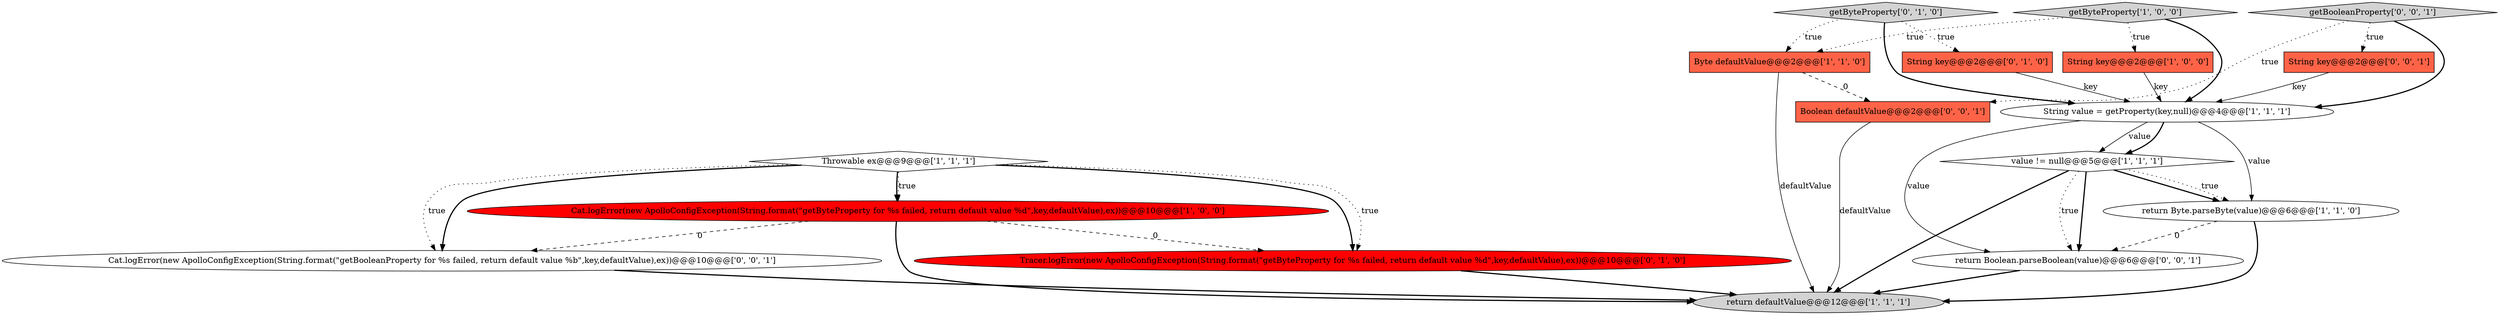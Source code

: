 digraph {
4 [style = filled, label = "Byte defaultValue@@@2@@@['1', '1', '0']", fillcolor = tomato, shape = box image = "AAA0AAABBB1BBB"];
5 [style = filled, label = "return defaultValue@@@12@@@['1', '1', '1']", fillcolor = lightgray, shape = ellipse image = "AAA0AAABBB1BBB"];
15 [style = filled, label = "getBooleanProperty['0', '0', '1']", fillcolor = lightgray, shape = diamond image = "AAA0AAABBB3BBB"];
2 [style = filled, label = "Cat.logError(new ApolloConfigException(String.format(\"getByteProperty for %s failed, return default value %d\",key,defaultValue),ex))@@@10@@@['1', '0', '0']", fillcolor = red, shape = ellipse image = "AAA1AAABBB1BBB"];
10 [style = filled, label = "getByteProperty['0', '1', '0']", fillcolor = lightgray, shape = diamond image = "AAA0AAABBB2BBB"];
6 [style = filled, label = "return Byte.parseByte(value)@@@6@@@['1', '1', '0']", fillcolor = white, shape = ellipse image = "AAA0AAABBB1BBB"];
14 [style = filled, label = "Cat.logError(new ApolloConfigException(String.format(\"getBooleanProperty for %s failed, return default value %b\",key,defaultValue),ex))@@@10@@@['0', '0', '1']", fillcolor = white, shape = ellipse image = "AAA0AAABBB3BBB"];
13 [style = filled, label = "return Boolean.parseBoolean(value)@@@6@@@['0', '0', '1']", fillcolor = white, shape = ellipse image = "AAA0AAABBB3BBB"];
9 [style = filled, label = "String key@@@2@@@['0', '1', '0']", fillcolor = tomato, shape = box image = "AAA0AAABBB2BBB"];
16 [style = filled, label = "Boolean defaultValue@@@2@@@['0', '0', '1']", fillcolor = tomato, shape = box image = "AAA0AAABBB3BBB"];
0 [style = filled, label = "Throwable ex@@@9@@@['1', '1', '1']", fillcolor = white, shape = diamond image = "AAA0AAABBB1BBB"];
8 [style = filled, label = "value != null@@@5@@@['1', '1', '1']", fillcolor = white, shape = diamond image = "AAA0AAABBB1BBB"];
11 [style = filled, label = "Tracer.logError(new ApolloConfigException(String.format(\"getByteProperty for %s failed, return default value %d\",key,defaultValue),ex))@@@10@@@['0', '1', '0']", fillcolor = red, shape = ellipse image = "AAA1AAABBB2BBB"];
7 [style = filled, label = "String value = getProperty(key,null)@@@4@@@['1', '1', '1']", fillcolor = white, shape = ellipse image = "AAA0AAABBB1BBB"];
3 [style = filled, label = "getByteProperty['1', '0', '0']", fillcolor = lightgray, shape = diamond image = "AAA0AAABBB1BBB"];
1 [style = filled, label = "String key@@@2@@@['1', '0', '0']", fillcolor = tomato, shape = box image = "AAA0AAABBB1BBB"];
12 [style = filled, label = "String key@@@2@@@['0', '0', '1']", fillcolor = tomato, shape = box image = "AAA0AAABBB3BBB"];
7->8 [style = solid, label="value"];
4->16 [style = dashed, label="0"];
15->7 [style = bold, label=""];
0->2 [style = bold, label=""];
4->5 [style = solid, label="defaultValue"];
9->7 [style = solid, label="key"];
3->4 [style = dotted, label="true"];
0->11 [style = bold, label=""];
8->6 [style = bold, label=""];
12->7 [style = solid, label="key"];
15->16 [style = dotted, label="true"];
7->8 [style = bold, label=""];
10->9 [style = dotted, label="true"];
10->7 [style = bold, label=""];
1->7 [style = solid, label="key"];
6->5 [style = bold, label=""];
11->5 [style = bold, label=""];
0->14 [style = bold, label=""];
7->13 [style = solid, label="value"];
8->6 [style = dotted, label="true"];
6->13 [style = dashed, label="0"];
8->5 [style = bold, label=""];
2->14 [style = dashed, label="0"];
3->7 [style = bold, label=""];
13->5 [style = bold, label=""];
15->12 [style = dotted, label="true"];
2->11 [style = dashed, label="0"];
7->6 [style = solid, label="value"];
0->14 [style = dotted, label="true"];
16->5 [style = solid, label="defaultValue"];
8->13 [style = dotted, label="true"];
0->2 [style = dotted, label="true"];
10->4 [style = dotted, label="true"];
0->11 [style = dotted, label="true"];
3->1 [style = dotted, label="true"];
8->13 [style = bold, label=""];
2->5 [style = bold, label=""];
14->5 [style = bold, label=""];
}
